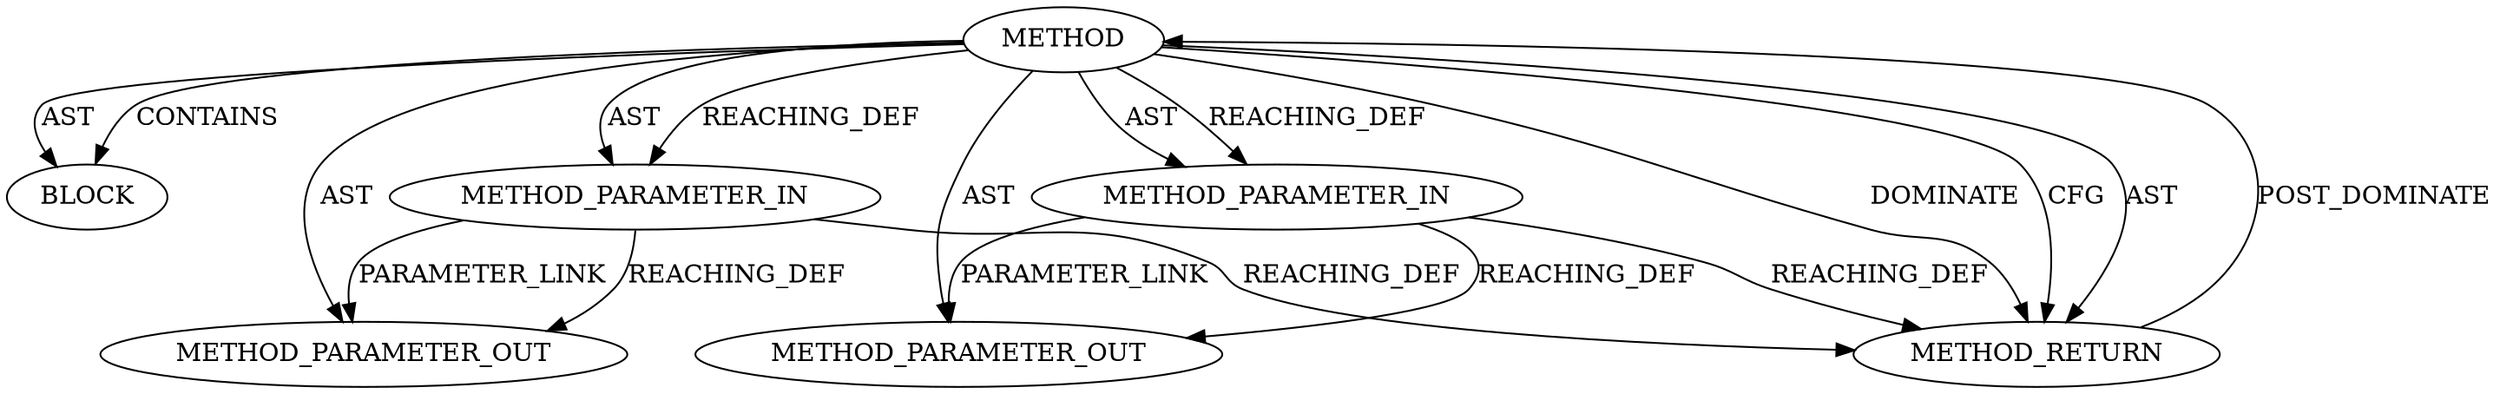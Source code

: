 digraph {
  19387 [label=BLOCK ORDER=1 ARGUMENT_INDEX=1 CODE="<empty>" TYPE_FULL_NAME="ANY"]
  19385 [label=METHOD_PARAMETER_IN ORDER=1 CODE="p1" IS_VARIADIC=false TYPE_FULL_NAME="ANY" EVALUATION_STRATEGY="BY_VALUE" INDEX=1 NAME="p1"]
  21773 [label=METHOD_PARAMETER_OUT ORDER=2 CODE="p2" IS_VARIADIC=false TYPE_FULL_NAME="ANY" EVALUATION_STRATEGY="BY_VALUE" INDEX=2 NAME="p2"]
  19386 [label=METHOD_PARAMETER_IN ORDER=2 CODE="p2" IS_VARIADIC=false TYPE_FULL_NAME="ANY" EVALUATION_STRATEGY="BY_VALUE" INDEX=2 NAME="p2"]
  19384 [label=METHOD AST_PARENT_TYPE="NAMESPACE_BLOCK" AST_PARENT_FULL_NAME="<global>" ORDER=0 CODE="<empty>" FULL_NAME="<operators>.assignmentXor" IS_EXTERNAL=true FILENAME="<empty>" SIGNATURE="" NAME="<operators>.assignmentXor"]
  19388 [label=METHOD_RETURN ORDER=2 CODE="RET" TYPE_FULL_NAME="ANY" EVALUATION_STRATEGY="BY_VALUE"]
  21772 [label=METHOD_PARAMETER_OUT ORDER=1 CODE="p1" IS_VARIADIC=false TYPE_FULL_NAME="ANY" EVALUATION_STRATEGY="BY_VALUE" INDEX=1 NAME="p1"]
  19384 -> 19388 [label=DOMINATE ]
  19384 -> 19385 [label=AST ]
  19385 -> 19388 [label=REACHING_DEF VARIABLE="p1"]
  19384 -> 19387 [label=AST ]
  19384 -> 19385 [label=REACHING_DEF VARIABLE=""]
  19384 -> 21772 [label=AST ]
  19386 -> 19388 [label=REACHING_DEF VARIABLE="p2"]
  19384 -> 19386 [label=AST ]
  19385 -> 21772 [label=REACHING_DEF VARIABLE="p1"]
  19386 -> 21773 [label=REACHING_DEF VARIABLE="p2"]
  19385 -> 21772 [label=PARAMETER_LINK ]
  19384 -> 19386 [label=REACHING_DEF VARIABLE=""]
  19384 -> 19388 [label=CFG ]
  19384 -> 21773 [label=AST ]
  19386 -> 21773 [label=PARAMETER_LINK ]
  19388 -> 19384 [label=POST_DOMINATE ]
  19384 -> 19387 [label=CONTAINS ]
  19384 -> 19388 [label=AST ]
}
